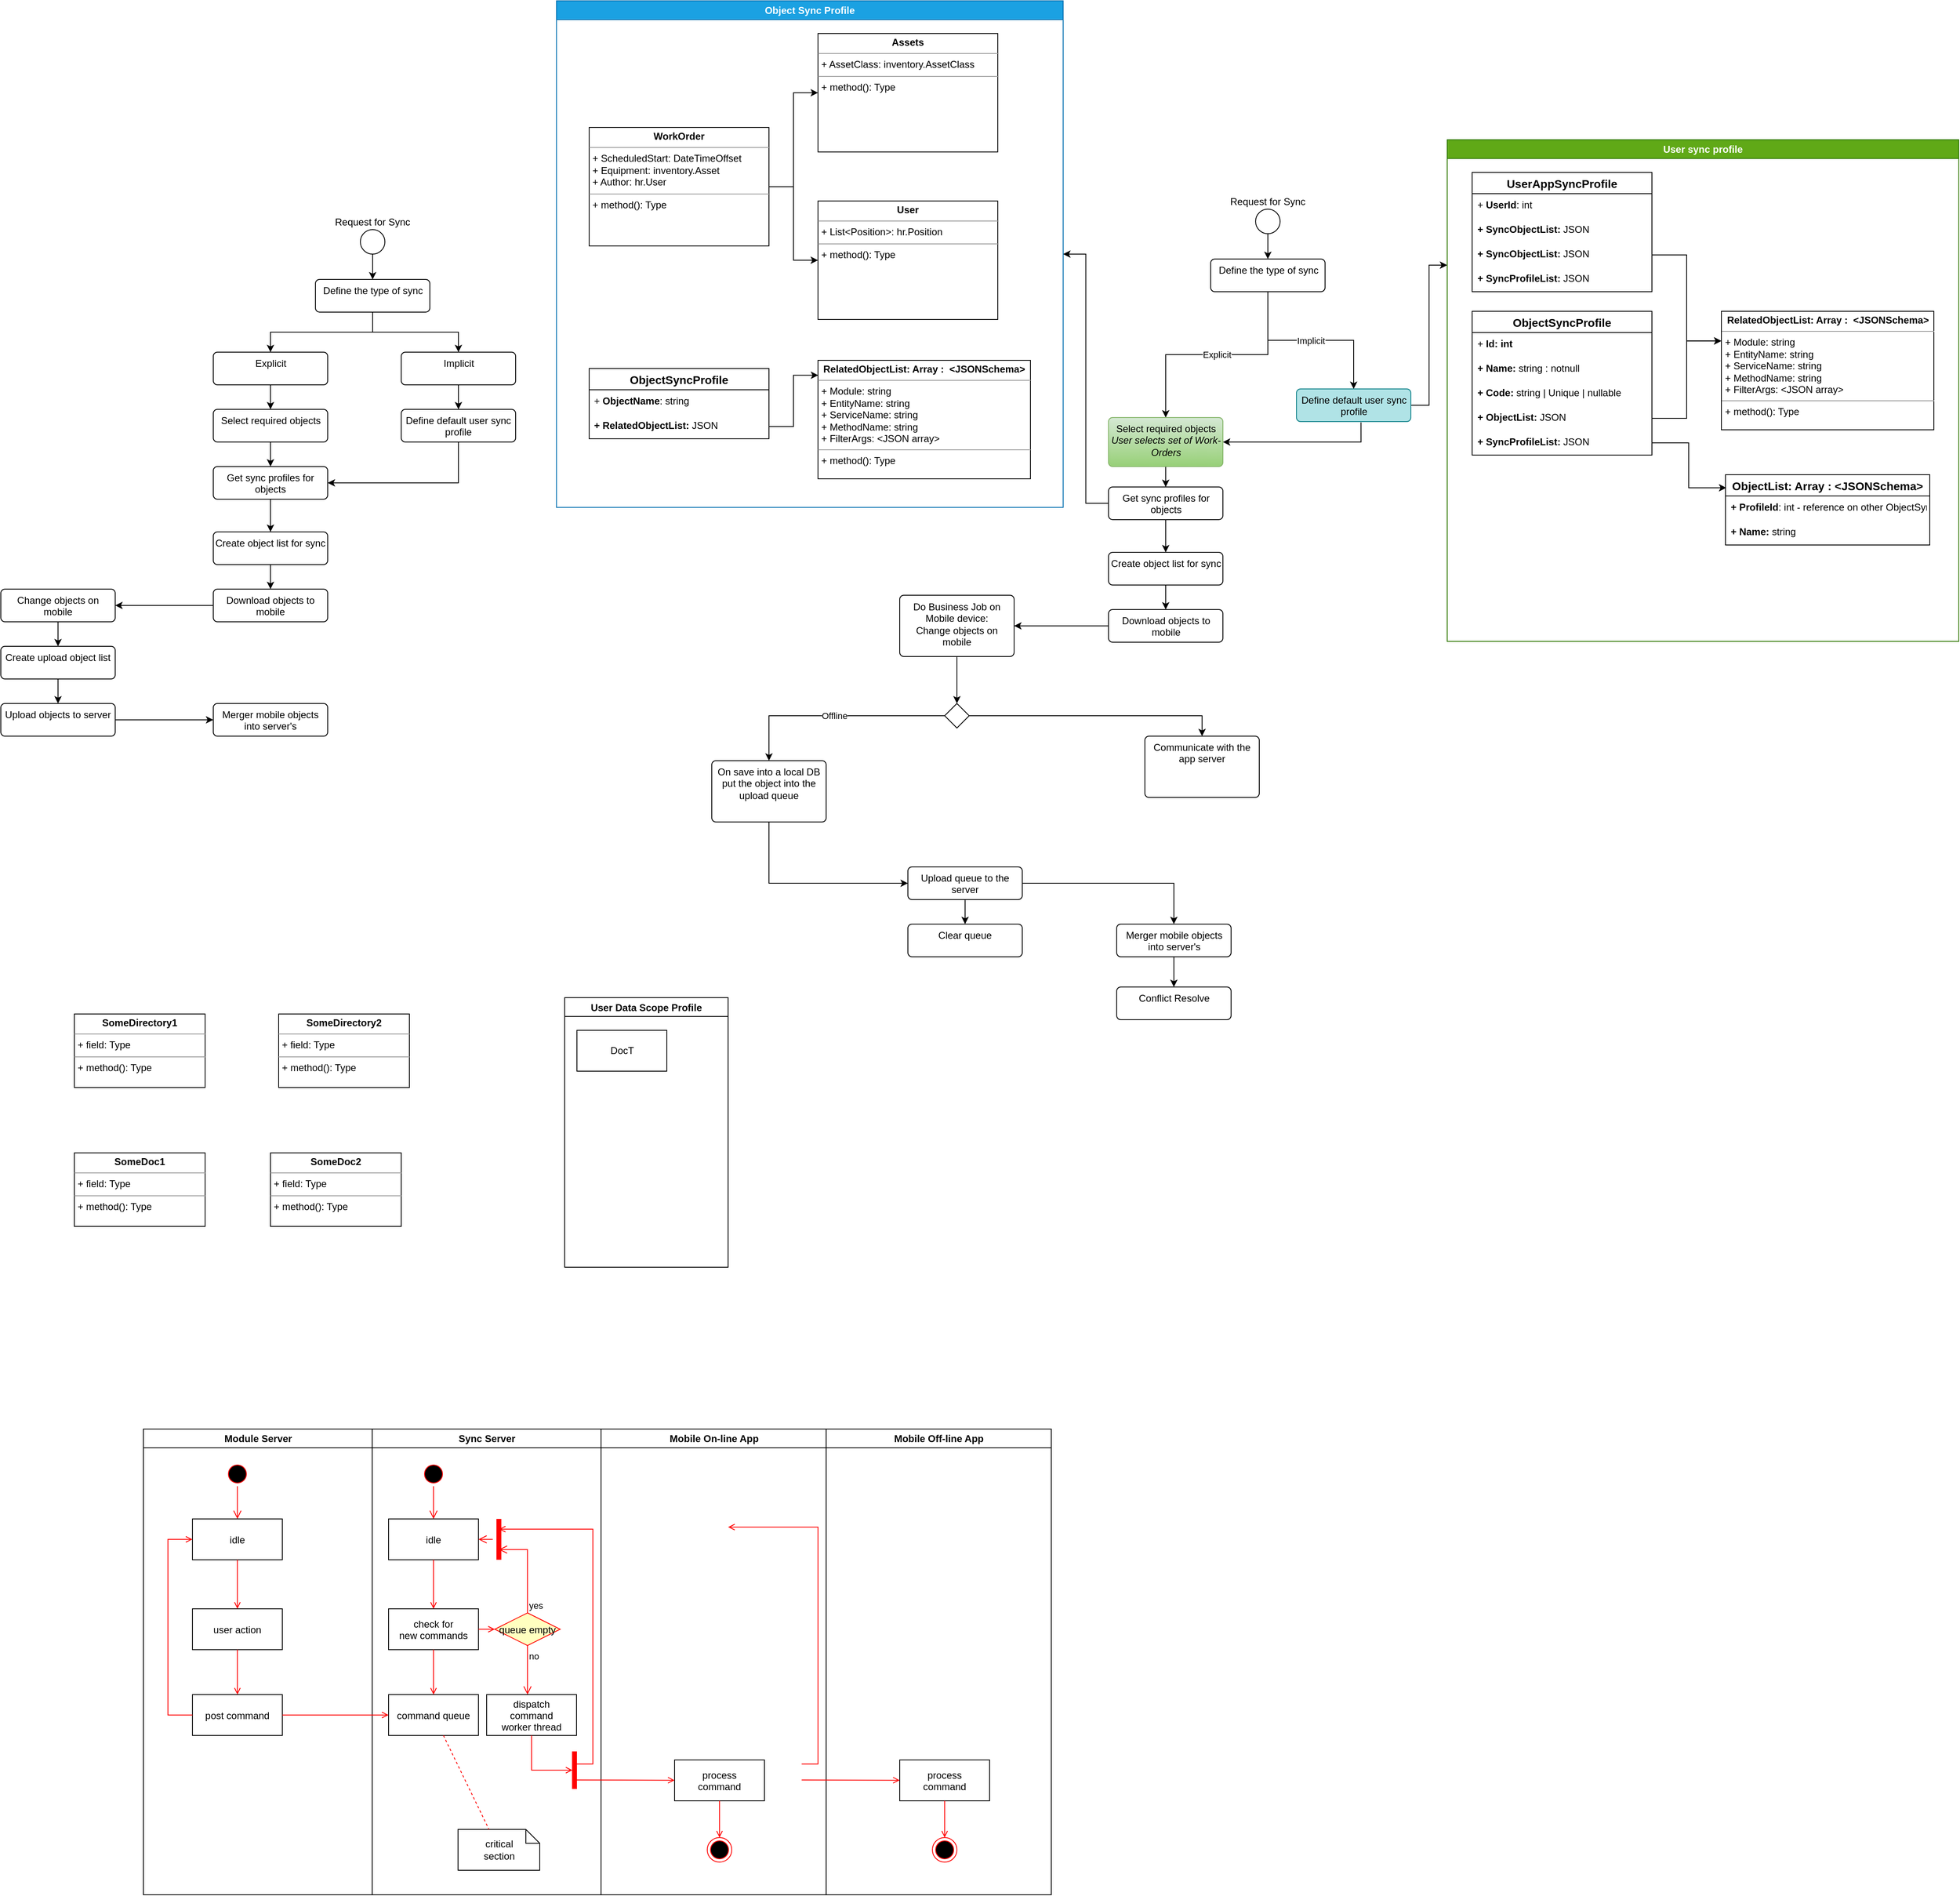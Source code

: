 <mxfile version="20.7.4" type="device" pages="2"><diagram name="Common" id="e7e014a7-5840-1c2e-5031-d8a46d1fe8dd"><mxGraphModel dx="2603" dy="2496" grid="1" gridSize="10" guides="1" tooltips="1" connect="1" arrows="1" fold="1" page="1" pageScale="1" pageWidth="1169" pageHeight="826" background="#ffffff" math="0" shadow="0"><root><mxCell id="0"/><mxCell id="1" parent="0"/><mxCell id="2" value="Module Server" style="swimlane;whiteSpace=wrap" parent="1" vertex="1"><mxGeometry x="164.5" y="128" width="280" height="570" as="geometry"/></mxCell><mxCell id="5" value="" style="ellipse;shape=startState;fillColor=#000000;strokeColor=#ff0000;" parent="2" vertex="1"><mxGeometry x="100" y="40" width="30" height="30" as="geometry"/></mxCell><mxCell id="6" value="" style="edgeStyle=elbowEdgeStyle;elbow=horizontal;verticalAlign=bottom;endArrow=open;endSize=8;strokeColor=#FF0000;endFill=1;rounded=0" parent="2" source="5" target="7" edge="1"><mxGeometry x="100" y="40" as="geometry"><mxPoint x="115" y="110" as="targetPoint"/></mxGeometry></mxCell><mxCell id="7" value="idle" style="" parent="2" vertex="1"><mxGeometry x="60" y="110" width="110" height="50" as="geometry"/></mxCell><mxCell id="8" value="user action" style="" parent="2" vertex="1"><mxGeometry x="60" y="220" width="110" height="50" as="geometry"/></mxCell><mxCell id="9" value="" style="endArrow=open;strokeColor=#FF0000;endFill=1;rounded=0" parent="2" source="7" target="8" edge="1"><mxGeometry relative="1" as="geometry"/></mxCell><mxCell id="10" value="post command" style="" parent="2" vertex="1"><mxGeometry x="60" y="325" width="110" height="50" as="geometry"/></mxCell><mxCell id="11" value="" style="endArrow=open;strokeColor=#FF0000;endFill=1;rounded=0" parent="2" source="8" target="10" edge="1"><mxGeometry relative="1" as="geometry"/></mxCell><mxCell id="12" value="" style="edgeStyle=elbowEdgeStyle;elbow=horizontal;strokeColor=#FF0000;endArrow=open;endFill=1;rounded=0" parent="2" source="10" target="7" edge="1"><mxGeometry width="100" height="100" relative="1" as="geometry"><mxPoint x="160" y="290" as="sourcePoint"/><mxPoint x="260" y="190" as="targetPoint"/><Array as="points"><mxPoint x="30" y="250"/></Array></mxGeometry></mxCell><mxCell id="3" value="Sync Server" style="swimlane;whiteSpace=wrap" parent="1" vertex="1"><mxGeometry x="444.5" y="128" width="280" height="570" as="geometry"/></mxCell><mxCell id="13" value="" style="ellipse;shape=startState;fillColor=#000000;strokeColor=#ff0000;" parent="3" vertex="1"><mxGeometry x="60" y="40" width="30" height="30" as="geometry"/></mxCell><mxCell id="14" value="" style="edgeStyle=elbowEdgeStyle;elbow=horizontal;verticalAlign=bottom;endArrow=open;endSize=8;strokeColor=#FF0000;endFill=1;rounded=0" parent="3" source="13" target="15" edge="1"><mxGeometry x="40" y="20" as="geometry"><mxPoint x="55" y="90" as="targetPoint"/></mxGeometry></mxCell><mxCell id="15" value="idle" style="" parent="3" vertex="1"><mxGeometry x="20" y="110" width="110" height="50" as="geometry"/></mxCell><mxCell id="16" value="check for &#10;new commands" style="" parent="3" vertex="1"><mxGeometry x="20" y="220" width="110" height="50" as="geometry"/></mxCell><mxCell id="17" value="" style="endArrow=open;strokeColor=#FF0000;endFill=1;rounded=0" parent="3" source="15" target="16" edge="1"><mxGeometry relative="1" as="geometry"/></mxCell><mxCell id="18" value="command queue" style="" parent="3" vertex="1"><mxGeometry x="20" y="325" width="110" height="50" as="geometry"/></mxCell><mxCell id="19" value="" style="endArrow=open;strokeColor=#FF0000;endFill=1;rounded=0" parent="3" source="16" target="18" edge="1"><mxGeometry relative="1" as="geometry"/></mxCell><mxCell id="21" value="queue empty" style="rhombus;fillColor=#ffffc0;strokeColor=#ff0000;" parent="3" vertex="1"><mxGeometry x="150" y="225" width="80" height="40" as="geometry"/></mxCell><mxCell id="22" value="yes" style="edgeStyle=elbowEdgeStyle;elbow=horizontal;align=left;verticalAlign=bottom;endArrow=open;endSize=8;strokeColor=#FF0000;exitX=0.5;exitY=0;endFill=1;rounded=0;entryX=0.75;entryY=0.5;entryPerimeter=0" parent="3" source="21" target="25" edge="1"><mxGeometry x="-1" relative="1" as="geometry"><mxPoint x="160" y="150" as="targetPoint"/><Array as="points"><mxPoint x="190" y="180"/></Array></mxGeometry></mxCell><mxCell id="23" value="no" style="edgeStyle=elbowEdgeStyle;elbow=horizontal;align=left;verticalAlign=top;endArrow=open;endSize=8;strokeColor=#FF0000;endFill=1;rounded=0" parent="3" source="21" target="30" edge="1"><mxGeometry x="-1" relative="1" as="geometry"><mxPoint x="190" y="305" as="targetPoint"/></mxGeometry></mxCell><mxCell id="24" value="" style="endArrow=open;strokeColor=#FF0000;endFill=1;rounded=0" parent="3" source="16" target="21" edge="1"><mxGeometry relative="1" as="geometry"/></mxCell><mxCell id="25" value="" style="shape=line;strokeWidth=6;strokeColor=#ff0000;rotation=90" parent="3" vertex="1"><mxGeometry x="130" y="127.5" width="50" height="15" as="geometry"/></mxCell><mxCell id="26" value="" style="edgeStyle=elbowEdgeStyle;elbow=horizontal;verticalAlign=bottom;endArrow=open;endSize=8;strokeColor=#FF0000;endFill=1;rounded=0" parent="3" source="25" target="15" edge="1"><mxGeometry x="130" y="90" as="geometry"><mxPoint x="230" y="140" as="targetPoint"/></mxGeometry></mxCell><mxCell id="30" value="dispatch&#10;command&#10;worker thread" style="" parent="3" vertex="1"><mxGeometry x="140" y="325" width="110" height="50" as="geometry"/></mxCell><mxCell id="31" value="critical&#10;section" style="shape=note;whiteSpace=wrap;size=17" parent="3" vertex="1"><mxGeometry x="105" y="490" width="100" height="50" as="geometry"/></mxCell><mxCell id="32" value="" style="endArrow=none;strokeColor=#FF0000;endFill=0;rounded=0;dashed=1" parent="3" source="18" target="31" edge="1"><mxGeometry relative="1" as="geometry"/></mxCell><mxCell id="34" value="" style="whiteSpace=wrap;strokeColor=#FF0000;fillColor=#FF0000" parent="3" vertex="1"><mxGeometry x="245" y="395" width="5" height="45" as="geometry"/></mxCell><mxCell id="41" value="" style="edgeStyle=elbowEdgeStyle;elbow=horizontal;entryX=0;entryY=0.5;strokeColor=#FF0000;endArrow=open;endFill=1;rounded=0" parent="3" source="30" target="34" edge="1"><mxGeometry width="100" height="100" relative="1" as="geometry"><mxPoint x="60" y="480" as="sourcePoint"/><mxPoint x="160" y="380" as="targetPoint"/><Array as="points"><mxPoint x="195" y="400"/></Array></mxGeometry></mxCell><mxCell id="4" value="Mobile On-line App" style="swimlane;whiteSpace=wrap;startSize=23;" parent="1" vertex="1"><mxGeometry x="724.5" y="128" width="275.5" height="570" as="geometry"/></mxCell><mxCell id="33" value="process&#10;command" style="" parent="4" vertex="1"><mxGeometry x="90" y="405" width="110" height="50" as="geometry"/></mxCell><mxCell id="35" value="" style="edgeStyle=elbowEdgeStyle;elbow=horizontal;strokeColor=#FF0000;endArrow=open;endFill=1;rounded=0;entryX=0.25;entryY=0.5;entryPerimeter=0" parent="4" target="25" edge="1"><mxGeometry width="100" height="100" relative="1" as="geometry"><mxPoint x="-30" y="410" as="sourcePoint"/><mxPoint x="-120" y="120" as="targetPoint"/><Array as="points"><mxPoint x="-10" y="135"/></Array></mxGeometry></mxCell><mxCell id="37" value="" style="edgeStyle=none;strokeColor=#FF0000;endArrow=open;endFill=1;rounded=0" parent="4" target="33" edge="1"><mxGeometry width="100" height="100" relative="1" as="geometry"><mxPoint x="-30" y="429.5" as="sourcePoint"/><mxPoint x="90" y="429.5" as="targetPoint"/></mxGeometry></mxCell><mxCell id="38" value="" style="ellipse;shape=endState;fillColor=#000000;strokeColor=#ff0000" parent="4" vertex="1"><mxGeometry x="130" y="500" width="30" height="30" as="geometry"/></mxCell><mxCell id="39" value="" style="endArrow=open;strokeColor=#FF0000;endFill=1;rounded=0" parent="4" source="33" target="38" edge="1"><mxGeometry relative="1" as="geometry"/></mxCell><mxCell id="20" value="" style="endArrow=open;strokeColor=#FF0000;endFill=1;rounded=0" parent="1" source="10" target="18" edge="1"><mxGeometry relative="1" as="geometry"/></mxCell><mxCell id="OcPNVR5QsY67II1KAnxk-53" value="Mobile Off-line App" style="swimlane;whiteSpace=wrap;startSize=23;" parent="1" vertex="1"><mxGeometry x="1000" y="128" width="275.5" height="570" as="geometry"/></mxCell><mxCell id="OcPNVR5QsY67II1KAnxk-54" value="process&#10;command" style="" parent="OcPNVR5QsY67II1KAnxk-53" vertex="1"><mxGeometry x="90" y="405" width="110" height="50" as="geometry"/></mxCell><mxCell id="OcPNVR5QsY67II1KAnxk-55" value="" style="edgeStyle=elbowEdgeStyle;elbow=horizontal;strokeColor=#FF0000;endArrow=open;endFill=1;rounded=0;entryX=0.25;entryY=0.5;entryPerimeter=0" parent="OcPNVR5QsY67II1KAnxk-53" edge="1"><mxGeometry width="100" height="100" relative="1" as="geometry"><mxPoint x="-30" y="410" as="sourcePoint"/><mxPoint x="-120" y="120" as="targetPoint"/><Array as="points"><mxPoint x="-10" y="135"/></Array></mxGeometry></mxCell><mxCell id="OcPNVR5QsY67II1KAnxk-56" value="" style="edgeStyle=none;strokeColor=#FF0000;endArrow=open;endFill=1;rounded=0" parent="OcPNVR5QsY67II1KAnxk-53" target="OcPNVR5QsY67II1KAnxk-54" edge="1"><mxGeometry width="100" height="100" relative="1" as="geometry"><mxPoint x="-30" y="429.5" as="sourcePoint"/><mxPoint x="90" y="429.5" as="targetPoint"/></mxGeometry></mxCell><mxCell id="OcPNVR5QsY67II1KAnxk-57" value="" style="ellipse;shape=endState;fillColor=#000000;strokeColor=#ff0000" parent="OcPNVR5QsY67II1KAnxk-53" vertex="1"><mxGeometry x="130" y="500" width="30" height="30" as="geometry"/></mxCell><mxCell id="OcPNVR5QsY67II1KAnxk-58" value="" style="endArrow=open;strokeColor=#FF0000;endFill=1;rounded=0" parent="OcPNVR5QsY67II1KAnxk-53" source="OcPNVR5QsY67II1KAnxk-54" target="OcPNVR5QsY67II1KAnxk-57" edge="1"><mxGeometry relative="1" as="geometry"/></mxCell><mxCell id="ZNuJ8HaLEl6DQSjuQc1f-42" value="&lt;p style=&quot;margin:0px;margin-top:4px;text-align:center;&quot;&gt;&lt;b&gt;SomeDirectory1&lt;/b&gt;&lt;/p&gt;&lt;hr size=&quot;1&quot;&gt;&lt;p style=&quot;margin:0px;margin-left:4px;&quot;&gt;+ field: Type&lt;/p&gt;&lt;hr size=&quot;1&quot;&gt;&lt;p style=&quot;margin:0px;margin-left:4px;&quot;&gt;+ method(): Type&lt;/p&gt;" style="verticalAlign=top;align=left;overflow=fill;fontSize=12;fontFamily=Helvetica;html=1;" parent="1" vertex="1"><mxGeometry x="80" y="-380" width="160" height="90" as="geometry"/></mxCell><mxCell id="ZNuJ8HaLEl6DQSjuQc1f-43" value="&lt;p style=&quot;margin:0px;margin-top:4px;text-align:center;&quot;&gt;&lt;b&gt;SomeDirectory2&lt;/b&gt;&lt;/p&gt;&lt;hr size=&quot;1&quot;&gt;&lt;p style=&quot;margin:0px;margin-left:4px;&quot;&gt;+ field: Type&lt;/p&gt;&lt;hr size=&quot;1&quot;&gt;&lt;p style=&quot;margin:0px;margin-left:4px;&quot;&gt;+ method(): Type&lt;/p&gt;" style="verticalAlign=top;align=left;overflow=fill;fontSize=12;fontFamily=Helvetica;html=1;" parent="1" vertex="1"><mxGeometry x="330" y="-380" width="160" height="90" as="geometry"/></mxCell><mxCell id="ZNuJ8HaLEl6DQSjuQc1f-44" value="&lt;p style=&quot;margin:0px;margin-top:4px;text-align:center;&quot;&gt;&lt;b&gt;SomeDoc1&lt;/b&gt;&lt;/p&gt;&lt;hr size=&quot;1&quot;&gt;&lt;p style=&quot;margin:0px;margin-left:4px;&quot;&gt;+ field: Type&lt;/p&gt;&lt;hr size=&quot;1&quot;&gt;&lt;p style=&quot;margin:0px;margin-left:4px;&quot;&gt;+ method(): Type&lt;/p&gt;" style="verticalAlign=top;align=left;overflow=fill;fontSize=12;fontFamily=Helvetica;html=1;" parent="1" vertex="1"><mxGeometry x="80" y="-210" width="160" height="90" as="geometry"/></mxCell><mxCell id="ZNuJ8HaLEl6DQSjuQc1f-45" value="&lt;p style=&quot;margin:0px;margin-top:4px;text-align:center;&quot;&gt;&lt;b&gt;SomeDoc2&lt;/b&gt;&lt;/p&gt;&lt;hr size=&quot;1&quot;&gt;&lt;p style=&quot;margin:0px;margin-left:4px;&quot;&gt;+ field: Type&lt;/p&gt;&lt;hr size=&quot;1&quot;&gt;&lt;p style=&quot;margin:0px;margin-left:4px;&quot;&gt;+ method(): Type&lt;/p&gt;" style="verticalAlign=top;align=left;overflow=fill;fontSize=12;fontFamily=Helvetica;html=1;" parent="1" vertex="1"><mxGeometry x="320" y="-210" width="160" height="90" as="geometry"/></mxCell><mxCell id="ZNuJ8HaLEl6DQSjuQc1f-46" value="User Data Scope Profile" style="swimlane;" parent="1" vertex="1"><mxGeometry x="680" y="-400" width="200" height="330" as="geometry"/></mxCell><mxCell id="ZNuJ8HaLEl6DQSjuQc1f-48" value="DocT" style="html=1;" parent="ZNuJ8HaLEl6DQSjuQc1f-46" vertex="1"><mxGeometry x="15" y="40" width="110" height="50" as="geometry"/></mxCell><mxCell id="ZNuJ8HaLEl6DQSjuQc1f-51" style="edgeStyle=orthogonalEdgeStyle;rounded=0;orthogonalLoop=1;jettySize=auto;html=1;exitX=0.5;exitY=1;exitDx=0;exitDy=0;" parent="1" source="ZNuJ8HaLEl6DQSjuQc1f-49" target="ZNuJ8HaLEl6DQSjuQc1f-50" edge="1"><mxGeometry relative="1" as="geometry"/></mxCell><mxCell id="ZNuJ8HaLEl6DQSjuQc1f-49" value="Request for Sync" style="ellipse;spacingTop=-50;" parent="1" vertex="1"><mxGeometry x="430" y="-1340" width="30" height="30" as="geometry"/></mxCell><mxCell id="ZNuJ8HaLEl6DQSjuQc1f-54" style="edgeStyle=orthogonalEdgeStyle;rounded=0;orthogonalLoop=1;jettySize=auto;html=1;exitX=0.5;exitY=1;exitDx=0;exitDy=0;" parent="1" source="ZNuJ8HaLEl6DQSjuQc1f-50" target="ZNuJ8HaLEl6DQSjuQc1f-53" edge="1"><mxGeometry relative="1" as="geometry"/></mxCell><mxCell id="ZNuJ8HaLEl6DQSjuQc1f-55" style="edgeStyle=orthogonalEdgeStyle;rounded=0;orthogonalLoop=1;jettySize=auto;html=1;exitX=0.5;exitY=1;exitDx=0;exitDy=0;entryX=0.5;entryY=0;entryDx=0;entryDy=0;" parent="1" source="ZNuJ8HaLEl6DQSjuQc1f-50" target="ZNuJ8HaLEl6DQSjuQc1f-52" edge="1"><mxGeometry relative="1" as="geometry"/></mxCell><mxCell id="ZNuJ8HaLEl6DQSjuQc1f-50" value="Define the type of sync" style="html=1;align=center;verticalAlign=top;rounded=1;absoluteArcSize=1;arcSize=10;dashed=0;" parent="1" vertex="1"><mxGeometry x="375" y="-1279" width="140" height="40" as="geometry"/></mxCell><mxCell id="ZNuJ8HaLEl6DQSjuQc1f-59" style="edgeStyle=orthogonalEdgeStyle;rounded=0;orthogonalLoop=1;jettySize=auto;html=1;exitX=0.5;exitY=1;exitDx=0;exitDy=0;entryX=0.5;entryY=0;entryDx=0;entryDy=0;" parent="1" source="ZNuJ8HaLEl6DQSjuQc1f-52" target="ZNuJ8HaLEl6DQSjuQc1f-58" edge="1"><mxGeometry relative="1" as="geometry"/></mxCell><mxCell id="ZNuJ8HaLEl6DQSjuQc1f-52" value="Explicit" style="html=1;align=center;verticalAlign=top;rounded=1;absoluteArcSize=1;arcSize=10;dashed=0;" parent="1" vertex="1"><mxGeometry x="250" y="-1190" width="140" height="40" as="geometry"/></mxCell><mxCell id="ZNuJ8HaLEl6DQSjuQc1f-57" style="edgeStyle=orthogonalEdgeStyle;rounded=0;orthogonalLoop=1;jettySize=auto;html=1;exitX=0.5;exitY=1;exitDx=0;exitDy=0;entryX=0.5;entryY=0;entryDx=0;entryDy=0;" parent="1" source="ZNuJ8HaLEl6DQSjuQc1f-53" target="ZNuJ8HaLEl6DQSjuQc1f-56" edge="1"><mxGeometry relative="1" as="geometry"/></mxCell><mxCell id="ZNuJ8HaLEl6DQSjuQc1f-53" value="Implicit" style="html=1;align=center;verticalAlign=top;rounded=1;absoluteArcSize=1;arcSize=10;dashed=0;" parent="1" vertex="1"><mxGeometry x="480" y="-1190" width="140" height="40" as="geometry"/></mxCell><mxCell id="ZNuJ8HaLEl6DQSjuQc1f-64" style="edgeStyle=orthogonalEdgeStyle;rounded=0;orthogonalLoop=1;jettySize=auto;html=1;exitX=0.5;exitY=1;exitDx=0;exitDy=0;entryX=1;entryY=0.5;entryDx=0;entryDy=0;" parent="1" source="ZNuJ8HaLEl6DQSjuQc1f-56" target="ZNuJ8HaLEl6DQSjuQc1f-60" edge="1"><mxGeometry relative="1" as="geometry"/></mxCell><mxCell id="ZNuJ8HaLEl6DQSjuQc1f-56" value="Define default user sync profile" style="html=1;align=center;verticalAlign=top;rounded=1;absoluteArcSize=1;arcSize=10;dashed=0;whiteSpace=wrap;" parent="1" vertex="1"><mxGeometry x="480" y="-1120" width="140" height="40" as="geometry"/></mxCell><mxCell id="ZNuJ8HaLEl6DQSjuQc1f-62" style="edgeStyle=orthogonalEdgeStyle;rounded=0;orthogonalLoop=1;jettySize=auto;html=1;exitX=0.5;exitY=1;exitDx=0;exitDy=0;entryX=0.5;entryY=0;entryDx=0;entryDy=0;" parent="1" source="ZNuJ8HaLEl6DQSjuQc1f-58" target="ZNuJ8HaLEl6DQSjuQc1f-60" edge="1"><mxGeometry relative="1" as="geometry"/></mxCell><mxCell id="ZNuJ8HaLEl6DQSjuQc1f-58" value="Select required objects" style="html=1;align=center;verticalAlign=top;rounded=1;absoluteArcSize=1;arcSize=10;dashed=0;" parent="1" vertex="1"><mxGeometry x="250" y="-1120" width="140" height="40" as="geometry"/></mxCell><mxCell id="ZNuJ8HaLEl6DQSjuQc1f-63" style="edgeStyle=orthogonalEdgeStyle;rounded=0;orthogonalLoop=1;jettySize=auto;html=1;exitX=0.5;exitY=1;exitDx=0;exitDy=0;entryX=0.5;entryY=0;entryDx=0;entryDy=0;" parent="1" source="ZNuJ8HaLEl6DQSjuQc1f-60" target="ZNuJ8HaLEl6DQSjuQc1f-61" edge="1"><mxGeometry relative="1" as="geometry"/></mxCell><mxCell id="ZNuJ8HaLEl6DQSjuQc1f-60" value="Get sync profiles for objects" style="html=1;align=center;verticalAlign=top;rounded=1;absoluteArcSize=1;arcSize=10;dashed=0;whiteSpace=wrap;" parent="1" vertex="1"><mxGeometry x="250" y="-1050" width="140" height="40" as="geometry"/></mxCell><mxCell id="ZNuJ8HaLEl6DQSjuQc1f-66" style="edgeStyle=orthogonalEdgeStyle;rounded=0;orthogonalLoop=1;jettySize=auto;html=1;exitX=0.5;exitY=1;exitDx=0;exitDy=0;entryX=0.5;entryY=0;entryDx=0;entryDy=0;" parent="1" source="ZNuJ8HaLEl6DQSjuQc1f-61" target="ZNuJ8HaLEl6DQSjuQc1f-65" edge="1"><mxGeometry relative="1" as="geometry"/></mxCell><mxCell id="ZNuJ8HaLEl6DQSjuQc1f-61" value="Create object list for sync" style="html=1;align=center;verticalAlign=top;rounded=1;absoluteArcSize=1;arcSize=10;dashed=0;whiteSpace=wrap;" parent="1" vertex="1"><mxGeometry x="250" y="-970" width="140" height="40" as="geometry"/></mxCell><mxCell id="ZNuJ8HaLEl6DQSjuQc1f-68" style="edgeStyle=orthogonalEdgeStyle;rounded=0;orthogonalLoop=1;jettySize=auto;html=1;exitX=0;exitY=0.5;exitDx=0;exitDy=0;entryX=1;entryY=0.5;entryDx=0;entryDy=0;" parent="1" source="ZNuJ8HaLEl6DQSjuQc1f-65" target="ZNuJ8HaLEl6DQSjuQc1f-67" edge="1"><mxGeometry relative="1" as="geometry"/></mxCell><mxCell id="ZNuJ8HaLEl6DQSjuQc1f-65" value="Download objects to mobile" style="html=1;align=center;verticalAlign=top;rounded=1;absoluteArcSize=1;arcSize=10;dashed=0;whiteSpace=wrap;" parent="1" vertex="1"><mxGeometry x="250" y="-900" width="140" height="40" as="geometry"/></mxCell><mxCell id="ZNuJ8HaLEl6DQSjuQc1f-72" style="edgeStyle=orthogonalEdgeStyle;rounded=0;orthogonalLoop=1;jettySize=auto;html=1;exitX=0.5;exitY=1;exitDx=0;exitDy=0;entryX=0.5;entryY=0;entryDx=0;entryDy=0;" parent="1" source="ZNuJ8HaLEl6DQSjuQc1f-67" target="ZNuJ8HaLEl6DQSjuQc1f-69" edge="1"><mxGeometry relative="1" as="geometry"/></mxCell><mxCell id="ZNuJ8HaLEl6DQSjuQc1f-67" value="Change objects on mobile" style="html=1;align=center;verticalAlign=top;rounded=1;absoluteArcSize=1;arcSize=10;dashed=0;whiteSpace=wrap;" parent="1" vertex="1"><mxGeometry x="-10" y="-900" width="140" height="40" as="geometry"/></mxCell><mxCell id="ZNuJ8HaLEl6DQSjuQc1f-73" style="edgeStyle=orthogonalEdgeStyle;rounded=0;orthogonalLoop=1;jettySize=auto;html=1;exitX=0.5;exitY=1;exitDx=0;exitDy=0;entryX=0.5;entryY=0;entryDx=0;entryDy=0;" parent="1" source="ZNuJ8HaLEl6DQSjuQc1f-69" target="ZNuJ8HaLEl6DQSjuQc1f-70" edge="1"><mxGeometry relative="1" as="geometry"/></mxCell><mxCell id="ZNuJ8HaLEl6DQSjuQc1f-69" value="Create upload object list" style="html=1;align=center;verticalAlign=top;rounded=1;absoluteArcSize=1;arcSize=10;dashed=0;whiteSpace=wrap;" parent="1" vertex="1"><mxGeometry x="-10" y="-830" width="140" height="40" as="geometry"/></mxCell><mxCell id="ZNuJ8HaLEl6DQSjuQc1f-74" style="edgeStyle=orthogonalEdgeStyle;rounded=0;orthogonalLoop=1;jettySize=auto;html=1;exitX=1;exitY=0.5;exitDx=0;exitDy=0;" parent="1" source="ZNuJ8HaLEl6DQSjuQc1f-70" target="ZNuJ8HaLEl6DQSjuQc1f-71" edge="1"><mxGeometry relative="1" as="geometry"/></mxCell><mxCell id="ZNuJ8HaLEl6DQSjuQc1f-70" value="Upload objects to server" style="html=1;align=center;verticalAlign=top;rounded=1;absoluteArcSize=1;arcSize=10;dashed=0;whiteSpace=wrap;" parent="1" vertex="1"><mxGeometry x="-10" y="-760" width="140" height="40" as="geometry"/></mxCell><mxCell id="ZNuJ8HaLEl6DQSjuQc1f-71" value="Merger mobile objects into server's" style="html=1;align=center;verticalAlign=top;rounded=1;absoluteArcSize=1;arcSize=10;dashed=0;whiteSpace=wrap;" parent="1" vertex="1"><mxGeometry x="250" y="-760" width="140" height="40" as="geometry"/></mxCell><mxCell id="rJTe4lVsvQhJX86Q5w7L-41" style="edgeStyle=orthogonalEdgeStyle;rounded=0;orthogonalLoop=1;jettySize=auto;html=1;exitX=0.5;exitY=1;exitDx=0;exitDy=0;" parent="1" source="rJTe4lVsvQhJX86Q5w7L-42" target="rJTe4lVsvQhJX86Q5w7L-45" edge="1"><mxGeometry relative="1" as="geometry"/></mxCell><mxCell id="rJTe4lVsvQhJX86Q5w7L-42" value="Request for Sync" style="ellipse;spacingTop=-50;" parent="1" vertex="1"><mxGeometry x="1525.5" y="-1365" width="30" height="30" as="geometry"/></mxCell><mxCell id="rJTe4lVsvQhJX86Q5w7L-43" value="Implicit" style="edgeStyle=orthogonalEdgeStyle;rounded=0;orthogonalLoop=1;jettySize=auto;html=1;exitX=0.5;exitY=1;exitDx=0;exitDy=0;entryX=0.5;entryY=0;entryDx=0;entryDy=0;" parent="1" source="rJTe4lVsvQhJX86Q5w7L-45" target="rJTe4lVsvQhJX86Q5w7L-51" edge="1"><mxGeometry relative="1" as="geometry"><mxPoint x="1645.5" y="-1215" as="targetPoint"/></mxGeometry></mxCell><mxCell id="rJTe4lVsvQhJX86Q5w7L-44" value="Explicit" style="edgeStyle=orthogonalEdgeStyle;rounded=0;orthogonalLoop=1;jettySize=auto;html=1;exitX=0.5;exitY=1;exitDx=0;exitDy=0;entryX=0.5;entryY=0;entryDx=0;entryDy=0;" parent="1" source="rJTe4lVsvQhJX86Q5w7L-45" target="rJTe4lVsvQhJX86Q5w7L-53" edge="1"><mxGeometry relative="1" as="geometry"><mxPoint x="1415.5" y="-1215" as="targetPoint"/></mxGeometry></mxCell><mxCell id="rJTe4lVsvQhJX86Q5w7L-45" value="Define the type of sync" style="html=1;align=center;verticalAlign=top;rounded=1;absoluteArcSize=1;arcSize=10;dashed=0;" parent="1" vertex="1"><mxGeometry x="1470.5" y="-1304" width="140" height="40" as="geometry"/></mxCell><mxCell id="rJTe4lVsvQhJX86Q5w7L-50" style="edgeStyle=orthogonalEdgeStyle;rounded=0;orthogonalLoop=1;jettySize=auto;html=1;exitX=0.564;exitY=1.025;exitDx=0;exitDy=0;entryX=1;entryY=0.5;entryDx=0;entryDy=0;exitPerimeter=0;" parent="1" source="rJTe4lVsvQhJX86Q5w7L-51" target="rJTe4lVsvQhJX86Q5w7L-53" edge="1"><mxGeometry relative="1" as="geometry"><mxPoint x="1645.5" y="-1055" as="sourcePoint"/></mxGeometry></mxCell><mxCell id="rJTe4lVsvQhJX86Q5w7L-120" style="edgeStyle=orthogonalEdgeStyle;rounded=0;orthogonalLoop=1;jettySize=auto;html=1;exitX=1;exitY=0.5;exitDx=0;exitDy=0;entryX=0;entryY=0.25;entryDx=0;entryDy=0;" parent="1" source="rJTe4lVsvQhJX86Q5w7L-51" target="rJTe4lVsvQhJX86Q5w7L-119" edge="1"><mxGeometry relative="1" as="geometry"/></mxCell><mxCell id="rJTe4lVsvQhJX86Q5w7L-51" value="Define default user sync profile" style="html=1;align=center;verticalAlign=top;rounded=1;absoluteArcSize=1;arcSize=10;dashed=0;whiteSpace=wrap;fillColor=#b0e3e6;strokeColor=#0e8088;" parent="1" vertex="1"><mxGeometry x="1575.5" y="-1145" width="140" height="40" as="geometry"/></mxCell><mxCell id="rJTe4lVsvQhJX86Q5w7L-52" style="edgeStyle=orthogonalEdgeStyle;rounded=0;orthogonalLoop=1;jettySize=auto;html=1;entryX=0.5;entryY=0;entryDx=0;entryDy=0;exitX=0.5;exitY=1;exitDx=0;exitDy=0;" parent="1" source="rJTe4lVsvQhJX86Q5w7L-53" target="rJTe4lVsvQhJX86Q5w7L-55" edge="1"><mxGeometry relative="1" as="geometry"><mxPoint x="1335.5" y="-1065" as="sourcePoint"/></mxGeometry></mxCell><mxCell id="rJTe4lVsvQhJX86Q5w7L-53" value="Select required objects&lt;br&gt;&lt;i&gt;User selects set of Work-Orders&lt;/i&gt;" style="html=1;align=center;verticalAlign=top;rounded=1;absoluteArcSize=1;arcSize=10;dashed=0;whiteSpace=wrap;fillColor=#d5e8d4;strokeColor=#82b366;gradientColor=#97d077;" parent="1" vertex="1"><mxGeometry x="1345.5" y="-1110" width="140" height="60" as="geometry"/></mxCell><mxCell id="rJTe4lVsvQhJX86Q5w7L-54" style="edgeStyle=orthogonalEdgeStyle;rounded=0;orthogonalLoop=1;jettySize=auto;html=1;exitX=0.5;exitY=1;exitDx=0;exitDy=0;entryX=0.5;entryY=0;entryDx=0;entryDy=0;" parent="1" source="rJTe4lVsvQhJX86Q5w7L-55" target="rJTe4lVsvQhJX86Q5w7L-57" edge="1"><mxGeometry relative="1" as="geometry"/></mxCell><mxCell id="rJTe4lVsvQhJX86Q5w7L-55" value="Get sync profiles for objects" style="html=1;align=center;verticalAlign=top;rounded=1;absoluteArcSize=1;arcSize=10;dashed=0;whiteSpace=wrap;" parent="1" vertex="1"><mxGeometry x="1345.5" y="-1025" width="140" height="40" as="geometry"/></mxCell><mxCell id="rJTe4lVsvQhJX86Q5w7L-56" style="edgeStyle=orthogonalEdgeStyle;rounded=0;orthogonalLoop=1;jettySize=auto;html=1;exitX=0.5;exitY=1;exitDx=0;exitDy=0;entryX=0.5;entryY=0;entryDx=0;entryDy=0;" parent="1" source="rJTe4lVsvQhJX86Q5w7L-57" target="rJTe4lVsvQhJX86Q5w7L-59" edge="1"><mxGeometry relative="1" as="geometry"/></mxCell><mxCell id="rJTe4lVsvQhJX86Q5w7L-85" style="edgeStyle=orthogonalEdgeStyle;rounded=0;orthogonalLoop=1;jettySize=auto;html=1;exitX=0;exitY=0.5;exitDx=0;exitDy=0;entryX=1;entryY=0.5;entryDx=0;entryDy=0;" parent="1" source="rJTe4lVsvQhJX86Q5w7L-55" target="rJTe4lVsvQhJX86Q5w7L-84" edge="1"><mxGeometry relative="1" as="geometry"/></mxCell><mxCell id="rJTe4lVsvQhJX86Q5w7L-57" value="Create object list for sync" style="html=1;align=center;verticalAlign=top;rounded=1;absoluteArcSize=1;arcSize=10;dashed=0;whiteSpace=wrap;" parent="1" vertex="1"><mxGeometry x="1345.5" y="-945" width="140" height="40" as="geometry"/></mxCell><mxCell id="rJTe4lVsvQhJX86Q5w7L-58" style="edgeStyle=orthogonalEdgeStyle;rounded=0;orthogonalLoop=1;jettySize=auto;html=1;exitX=0;exitY=0.5;exitDx=0;exitDy=0;entryX=1;entryY=0.5;entryDx=0;entryDy=0;" parent="1" source="rJTe4lVsvQhJX86Q5w7L-59" target="rJTe4lVsvQhJX86Q5w7L-61" edge="1"><mxGeometry relative="1" as="geometry"/></mxCell><mxCell id="rJTe4lVsvQhJX86Q5w7L-59" value="Download objects to mobile" style="html=1;align=center;verticalAlign=top;rounded=1;absoluteArcSize=1;arcSize=10;dashed=0;whiteSpace=wrap;" parent="1" vertex="1"><mxGeometry x="1345.5" y="-875" width="140" height="40" as="geometry"/></mxCell><mxCell id="rJTe4lVsvQhJX86Q5w7L-60" style="edgeStyle=orthogonalEdgeStyle;rounded=0;orthogonalLoop=1;jettySize=auto;html=1;exitX=0.5;exitY=1;exitDx=0;exitDy=0;entryX=0.5;entryY=0;entryDx=0;entryDy=0;" parent="1" source="rJTe4lVsvQhJX86Q5w7L-61" target="rJTe4lVsvQhJX86Q5w7L-88" edge="1"><mxGeometry relative="1" as="geometry"/></mxCell><mxCell id="rJTe4lVsvQhJX86Q5w7L-61" value="Do Business Job on Mobile device:&lt;br&gt;Change objects on mobile" style="html=1;align=center;verticalAlign=top;rounded=1;absoluteArcSize=1;arcSize=10;dashed=0;whiteSpace=wrap;" parent="1" vertex="1"><mxGeometry x="1090" y="-892.5" width="140" height="75" as="geometry"/></mxCell><mxCell id="rJTe4lVsvQhJX86Q5w7L-62" style="edgeStyle=orthogonalEdgeStyle;rounded=0;orthogonalLoop=1;jettySize=auto;html=1;exitX=0.5;exitY=1;exitDx=0;exitDy=0;entryX=0.5;entryY=0;entryDx=0;entryDy=0;" parent="1" source="rJTe4lVsvQhJX86Q5w7L-63" target="rJTe4lVsvQhJX86Q5w7L-65" edge="1"><mxGeometry relative="1" as="geometry"/></mxCell><mxCell id="rJTe4lVsvQhJX86Q5w7L-63" value="Upload queue to the server" style="html=1;align=center;verticalAlign=top;rounded=1;absoluteArcSize=1;arcSize=10;dashed=0;whiteSpace=wrap;" parent="1" vertex="1"><mxGeometry x="1100" y="-560" width="140" height="40" as="geometry"/></mxCell><mxCell id="rJTe4lVsvQhJX86Q5w7L-64" style="edgeStyle=orthogonalEdgeStyle;rounded=0;orthogonalLoop=1;jettySize=auto;html=1;exitX=1;exitY=0.5;exitDx=0;exitDy=0;" parent="1" source="rJTe4lVsvQhJX86Q5w7L-63" target="rJTe4lVsvQhJX86Q5w7L-66" edge="1"><mxGeometry relative="1" as="geometry"/></mxCell><mxCell id="rJTe4lVsvQhJX86Q5w7L-65" value="Clear queue" style="html=1;align=center;verticalAlign=top;rounded=1;absoluteArcSize=1;arcSize=10;dashed=0;whiteSpace=wrap;" parent="1" vertex="1"><mxGeometry x="1100" y="-490" width="140" height="40" as="geometry"/></mxCell><mxCell id="rJTe4lVsvQhJX86Q5w7L-124" style="edgeStyle=orthogonalEdgeStyle;rounded=0;orthogonalLoop=1;jettySize=auto;html=1;exitX=0.5;exitY=1;exitDx=0;exitDy=0;entryX=0.5;entryY=0;entryDx=0;entryDy=0;" parent="1" source="rJTe4lVsvQhJX86Q5w7L-66" target="rJTe4lVsvQhJX86Q5w7L-123" edge="1"><mxGeometry relative="1" as="geometry"/></mxCell><mxCell id="rJTe4lVsvQhJX86Q5w7L-66" value="Merger mobile objects into server's" style="html=1;align=center;verticalAlign=top;rounded=1;absoluteArcSize=1;arcSize=10;dashed=0;whiteSpace=wrap;" parent="1" vertex="1"><mxGeometry x="1355.5" y="-490" width="140" height="40" as="geometry"/></mxCell><mxCell id="rJTe4lVsvQhJX86Q5w7L-84" value="Object Sync Profile" style="swimlane;whiteSpace=wrap;html=1;fillColor=#1ba1e2;strokeColor=#006EAF;fontColor=#ffffff;" parent="1" vertex="1"><mxGeometry x="670" y="-1620" width="620" height="620" as="geometry"><mxRectangle x="670" y="-1620" width="140" height="30" as="alternateBounds"/></mxGeometry></mxCell><mxCell id="rJTe4lVsvQhJX86Q5w7L-69" value="&lt;p style=&quot;margin:0px;margin-top:4px;text-align:center;&quot;&gt;&lt;b&gt;Assets&lt;/b&gt;&lt;/p&gt;&lt;hr size=&quot;1&quot;&gt;&lt;p style=&quot;margin:0px;margin-left:4px;&quot;&gt;+ AssetClass: inventory.AssetClass&lt;br&gt;&lt;/p&gt;&lt;hr size=&quot;1&quot;&gt;&lt;p style=&quot;margin:0px;margin-left:4px;&quot;&gt;+ method(): Type&lt;/p&gt;" style="verticalAlign=top;align=left;overflow=fill;fontSize=12;fontFamily=Helvetica;html=1;" parent="rJTe4lVsvQhJX86Q5w7L-84" vertex="1"><mxGeometry x="320" y="40" width="220" height="145" as="geometry"/></mxCell><mxCell id="rJTe4lVsvQhJX86Q5w7L-71" value="&lt;p style=&quot;margin:0px;margin-top:4px;text-align:center;&quot;&gt;&lt;b&gt;User&lt;/b&gt;&lt;/p&gt;&lt;hr size=&quot;1&quot;&gt;&lt;p style=&quot;margin:0px;margin-left:4px;&quot;&gt;+ List&amp;lt;Position&amp;gt;: hr.Position&lt;br&gt;&lt;/p&gt;&lt;hr size=&quot;1&quot;&gt;&lt;p style=&quot;margin:0px;margin-left:4px;&quot;&gt;+ method(): Type&lt;/p&gt;" style="verticalAlign=top;align=left;overflow=fill;fontSize=12;fontFamily=Helvetica;html=1;" parent="rJTe4lVsvQhJX86Q5w7L-84" vertex="1"><mxGeometry x="320" y="245" width="220" height="145" as="geometry"/></mxCell><mxCell id="rJTe4lVsvQhJX86Q5w7L-68" value="&lt;p style=&quot;margin:0px;margin-top:4px;text-align:center;&quot;&gt;&lt;b&gt;WorkOrder&lt;/b&gt;&lt;/p&gt;&lt;hr size=&quot;1&quot;&gt;&lt;p style=&quot;margin:0px;margin-left:4px;&quot;&gt;+ ScheduledStart: DateTimeOffset&lt;/p&gt;&lt;p style=&quot;margin:0px;margin-left:4px;&quot;&gt;+ Equipment: inventory.Asset&lt;/p&gt;&lt;p style=&quot;margin:0px;margin-left:4px;&quot;&gt;+ Author: hr.User&lt;/p&gt;&lt;hr size=&quot;1&quot;&gt;&lt;p style=&quot;margin:0px;margin-left:4px;&quot;&gt;+ method(): Type&lt;/p&gt;" style="verticalAlign=top;align=left;overflow=fill;fontSize=12;fontFamily=Helvetica;html=1;" parent="rJTe4lVsvQhJX86Q5w7L-84" vertex="1"><mxGeometry x="40" y="155" width="220" height="145" as="geometry"/></mxCell><mxCell id="rJTe4lVsvQhJX86Q5w7L-70" style="edgeStyle=orthogonalEdgeStyle;rounded=0;orthogonalLoop=1;jettySize=auto;html=1;exitX=1;exitY=0.5;exitDx=0;exitDy=0;" parent="rJTe4lVsvQhJX86Q5w7L-84" source="rJTe4lVsvQhJX86Q5w7L-68" target="rJTe4lVsvQhJX86Q5w7L-69" edge="1"><mxGeometry relative="1" as="geometry"/></mxCell><mxCell id="rJTe4lVsvQhJX86Q5w7L-72" style="edgeStyle=orthogonalEdgeStyle;rounded=0;orthogonalLoop=1;jettySize=auto;html=1;exitX=1;exitY=0.5;exitDx=0;exitDy=0;entryX=0;entryY=0.5;entryDx=0;entryDy=0;" parent="rJTe4lVsvQhJX86Q5w7L-84" source="rJTe4lVsvQhJX86Q5w7L-68" target="rJTe4lVsvQhJX86Q5w7L-71" edge="1"><mxGeometry relative="1" as="geometry"/></mxCell><mxCell id="rJTe4lVsvQhJX86Q5w7L-77" value="ObjectSyncProfile" style="swimlane;fontStyle=1;childLayout=stackLayout;horizontal=1;startSize=26;horizontalStack=0;resizeParent=1;resizeParentMax=0;resizeLast=0;collapsible=1;marginBottom=0;align=center;fontSize=14;" parent="rJTe4lVsvQhJX86Q5w7L-84" vertex="1"><mxGeometry x="40" y="450" width="220" height="86" as="geometry"/></mxCell><mxCell id="rJTe4lVsvQhJX86Q5w7L-78" value="+ &lt;b&gt;ObjectName&lt;/b&gt;: string" style="text;strokeColor=none;fillColor=none;spacingLeft=4;spacingRight=4;overflow=hidden;rotatable=0;points=[[0,0.5],[1,0.5]];portConstraint=eastwest;fontSize=12;fontStyle=0;html=1;" parent="rJTe4lVsvQhJX86Q5w7L-77" vertex="1"><mxGeometry y="26" width="220" height="30" as="geometry"/></mxCell><mxCell id="rJTe4lVsvQhJX86Q5w7L-79" value="+ RelatedObjectList: &lt;span style=&quot;font-weight: normal;&quot;&gt;JSON&lt;/span&gt;" style="text;strokeColor=none;fillColor=none;spacingLeft=4;spacingRight=4;overflow=hidden;rotatable=0;points=[[0,0.5],[1,0.5]];portConstraint=eastwest;fontSize=12;fontStyle=1;html=1;" parent="rJTe4lVsvQhJX86Q5w7L-77" vertex="1"><mxGeometry y="56" width="220" height="30" as="geometry"/></mxCell><mxCell id="rJTe4lVsvQhJX86Q5w7L-74" value="&lt;p style=&quot;margin:0px;margin-top:4px;text-align:center;&quot;&gt;&lt;b&gt;RelatedObjectList: Array :&amp;nbsp; &amp;lt;JSONSchema&amp;gt;&lt;/b&gt;&lt;/p&gt;&lt;hr size=&quot;1&quot;&gt;&lt;p style=&quot;margin:0px;margin-left:4px;&quot;&gt;+ Module: string&lt;br&gt;&lt;/p&gt;&lt;p style=&quot;margin:0px;margin-left:4px;&quot;&gt;+ EntityName: string&lt;/p&gt;&lt;p style=&quot;margin:0px;margin-left:4px;&quot;&gt;+ ServiceName: string&lt;/p&gt;&lt;p style=&quot;margin:0px;margin-left:4px;&quot;&gt;+ MethodName: string&lt;/p&gt;&lt;p style=&quot;margin:0px;margin-left:4px;&quot;&gt;+ FilterArgs: &amp;lt;JSON array&amp;gt;&lt;/p&gt;&lt;hr size=&quot;1&quot;&gt;&lt;p style=&quot;margin:0px;margin-left:4px;&quot;&gt;+ method(): Type&lt;/p&gt;" style="verticalAlign=top;align=left;overflow=fill;fontSize=12;fontFamily=Helvetica;html=1;" parent="rJTe4lVsvQhJX86Q5w7L-84" vertex="1"><mxGeometry x="320" y="440" width="260" height="145" as="geometry"/></mxCell><mxCell id="rJTe4lVsvQhJX86Q5w7L-82" style="edgeStyle=orthogonalEdgeStyle;rounded=0;orthogonalLoop=1;jettySize=auto;html=1;exitX=1;exitY=0.5;exitDx=0;exitDy=0;entryX=0.001;entryY=0.126;entryDx=0;entryDy=0;entryPerimeter=0;" parent="rJTe4lVsvQhJX86Q5w7L-84" source="rJTe4lVsvQhJX86Q5w7L-79" target="rJTe4lVsvQhJX86Q5w7L-74" edge="1"><mxGeometry relative="1" as="geometry"/></mxCell><mxCell id="rJTe4lVsvQhJX86Q5w7L-87" style="edgeStyle=orthogonalEdgeStyle;rounded=0;orthogonalLoop=1;jettySize=auto;html=1;exitX=0.5;exitY=1;exitDx=0;exitDy=0;entryX=0;entryY=0.5;entryDx=0;entryDy=0;" parent="1" source="rJTe4lVsvQhJX86Q5w7L-86" target="rJTe4lVsvQhJX86Q5w7L-63" edge="1"><mxGeometry relative="1" as="geometry"/></mxCell><mxCell id="rJTe4lVsvQhJX86Q5w7L-86" value="On save into a local DB put the object into the upload queue" style="html=1;align=center;verticalAlign=top;rounded=1;absoluteArcSize=1;arcSize=10;dashed=0;whiteSpace=wrap;" parent="1" vertex="1"><mxGeometry x="860" y="-690" width="140" height="75" as="geometry"/></mxCell><mxCell id="rJTe4lVsvQhJX86Q5w7L-89" value="Offline" style="edgeStyle=orthogonalEdgeStyle;rounded=0;orthogonalLoop=1;jettySize=auto;html=1;exitX=0;exitY=0.5;exitDx=0;exitDy=0;entryX=0.5;entryY=0;entryDx=0;entryDy=0;" parent="1" source="rJTe4lVsvQhJX86Q5w7L-88" target="rJTe4lVsvQhJX86Q5w7L-86" edge="1"><mxGeometry relative="1" as="geometry"/></mxCell><mxCell id="rJTe4lVsvQhJX86Q5w7L-91" style="edgeStyle=orthogonalEdgeStyle;rounded=0;orthogonalLoop=1;jettySize=auto;html=1;exitX=1;exitY=0.5;exitDx=0;exitDy=0;" parent="1" source="rJTe4lVsvQhJX86Q5w7L-88" target="rJTe4lVsvQhJX86Q5w7L-90" edge="1"><mxGeometry relative="1" as="geometry"/></mxCell><mxCell id="rJTe4lVsvQhJX86Q5w7L-88" value="" style="rhombus;html=1;" parent="1" vertex="1"><mxGeometry x="1145" y="-760" width="30" height="30" as="geometry"/></mxCell><mxCell id="rJTe4lVsvQhJX86Q5w7L-90" value="Communicate with the app server" style="html=1;align=center;verticalAlign=top;rounded=1;absoluteArcSize=1;arcSize=10;dashed=0;whiteSpace=wrap;" parent="1" vertex="1"><mxGeometry x="1390" y="-720" width="140" height="75" as="geometry"/></mxCell><mxCell id="rJTe4lVsvQhJX86Q5w7L-119" value="User sync profile" style="swimlane;whiteSpace=wrap;html=1;fillColor=#60a917;fontColor=#ffffff;strokeColor=#2D7600;" parent="1" vertex="1"><mxGeometry x="1760" y="-1450" width="626" height="614" as="geometry"/></mxCell><mxCell id="rJTe4lVsvQhJX86Q5w7L-121" value="&lt;p style=&quot;margin:0px;margin-top:4px;text-align:center;&quot;&gt;&lt;b&gt;RelatedObjectList: Array :&amp;nbsp; &amp;lt;JSONSchema&amp;gt;&lt;/b&gt;&lt;/p&gt;&lt;hr size=&quot;1&quot;&gt;&lt;p style=&quot;margin:0px;margin-left:4px;&quot;&gt;+ Module: string&lt;br&gt;&lt;/p&gt;&lt;p style=&quot;margin:0px;margin-left:4px;&quot;&gt;+ EntityName: string&lt;/p&gt;&lt;p style=&quot;margin:0px;margin-left:4px;&quot;&gt;+ ServiceName: string&lt;/p&gt;&lt;p style=&quot;margin:0px;margin-left:4px;&quot;&gt;+ MethodName: string&lt;/p&gt;&lt;p style=&quot;margin:0px;margin-left:4px;&quot;&gt;+ FilterArgs: &amp;lt;JSON array&amp;gt;&lt;/p&gt;&lt;hr size=&quot;1&quot;&gt;&lt;p style=&quot;margin:0px;margin-left:4px;&quot;&gt;+ method(): Type&lt;/p&gt;" style="verticalAlign=top;align=left;overflow=fill;fontSize=12;fontFamily=Helvetica;html=1;" parent="rJTe4lVsvQhJX86Q5w7L-119" vertex="1"><mxGeometry x="335.5" y="210" width="260" height="145" as="geometry"/></mxCell><mxCell id="rJTe4lVsvQhJX86Q5w7L-97" value="ObjectSyncProfile" style="swimlane;fontStyle=1;childLayout=stackLayout;horizontal=1;startSize=26;horizontalStack=0;resizeParent=1;resizeParentMax=0;resizeLast=0;collapsible=1;marginBottom=0;align=center;fontSize=14;" parent="rJTe4lVsvQhJX86Q5w7L-119" vertex="1"><mxGeometry x="30.5" y="210" width="220" height="176" as="geometry"/></mxCell><mxCell id="rJTe4lVsvQhJX86Q5w7L-98" value="+ &lt;b&gt;Id: int&lt;/b&gt;" style="text;strokeColor=none;fillColor=none;spacingLeft=4;spacingRight=4;overflow=hidden;rotatable=0;points=[[0,0.5],[1,0.5]];portConstraint=eastwest;fontSize=12;fontStyle=0;html=1;" parent="rJTe4lVsvQhJX86Q5w7L-97" vertex="1"><mxGeometry y="26" width="220" height="30" as="geometry"/></mxCell><mxCell id="rJTe4lVsvQhJX86Q5w7L-99" value="+ Name: &lt;span style=&quot;font-weight: normal;&quot;&gt;string : notnull&lt;/span&gt;" style="text;strokeColor=none;fillColor=none;spacingLeft=4;spacingRight=4;overflow=hidden;rotatable=0;points=[[0,0.5],[1,0.5]];portConstraint=eastwest;fontSize=12;fontStyle=1;html=1;" parent="rJTe4lVsvQhJX86Q5w7L-97" vertex="1"><mxGeometry y="56" width="220" height="30" as="geometry"/></mxCell><mxCell id="rJTe4lVsvQhJX86Q5w7L-100" value="+ Code: &lt;span style=&quot;font-weight: normal;&quot;&gt;string | Unique | nullable&lt;/span&gt;" style="text;strokeColor=none;fillColor=none;spacingLeft=4;spacingRight=4;overflow=hidden;rotatable=0;points=[[0,0.5],[1,0.5]];portConstraint=eastwest;fontSize=12;fontStyle=1;html=1;" parent="rJTe4lVsvQhJX86Q5w7L-97" vertex="1"><mxGeometry y="86" width="220" height="30" as="geometry"/></mxCell><mxCell id="rJTe4lVsvQhJX86Q5w7L-101" value="+ ObjectList: &lt;span style=&quot;font-weight: normal;&quot;&gt;JSON&lt;/span&gt;" style="text;strokeColor=none;fillColor=none;spacingLeft=4;spacingRight=4;overflow=hidden;rotatable=0;points=[[0,0.5],[1,0.5]];portConstraint=eastwest;fontSize=12;fontStyle=1;html=1;" parent="rJTe4lVsvQhJX86Q5w7L-97" vertex="1"><mxGeometry y="116" width="220" height="30" as="geometry"/></mxCell><mxCell id="rJTe4lVsvQhJX86Q5w7L-102" value="+ SyncProfileList: &lt;span style=&quot;font-weight: normal;&quot;&gt;JSON&lt;/span&gt;" style="text;strokeColor=none;fillColor=none;spacingLeft=4;spacingRight=4;overflow=hidden;rotatable=0;points=[[0,0.5],[1,0.5]];portConstraint=eastwest;fontSize=12;fontStyle=1;html=1;" parent="rJTe4lVsvQhJX86Q5w7L-97" vertex="1"><mxGeometry y="146" width="220" height="30" as="geometry"/></mxCell><mxCell id="rJTe4lVsvQhJX86Q5w7L-115" style="edgeStyle=orthogonalEdgeStyle;rounded=0;orthogonalLoop=1;jettySize=auto;html=1;exitX=1;exitY=0.5;exitDx=0;exitDy=0;entryX=0;entryY=0.25;entryDx=0;entryDy=0;" parent="rJTe4lVsvQhJX86Q5w7L-119" source="rJTe4lVsvQhJX86Q5w7L-101" target="rJTe4lVsvQhJX86Q5w7L-121" edge="1"><mxGeometry relative="1" as="geometry"><mxPoint x="339" y="30.952" as="targetPoint"/></mxGeometry></mxCell><mxCell id="rJTe4lVsvQhJX86Q5w7L-109" value="ObjectList: Array : &lt;JSONSchema&gt;" style="swimlane;fontStyle=1;childLayout=stackLayout;horizontal=1;startSize=26;horizontalStack=0;resizeParent=1;resizeParentMax=0;resizeLast=0;collapsible=1;marginBottom=0;align=center;fontSize=14;" parent="rJTe4lVsvQhJX86Q5w7L-119" vertex="1"><mxGeometry x="340.5" y="410" width="250" height="86" as="geometry"/></mxCell><mxCell id="rJTe4lVsvQhJX86Q5w7L-110" value="&lt;b&gt;+ ProfileId&lt;/b&gt;: int - reference on other ObjectSyncProfile" style="text;strokeColor=none;fillColor=none;spacingLeft=4;spacingRight=4;overflow=hidden;rotatable=0;points=[[0,0.5],[1,0.5]];portConstraint=eastwest;fontSize=12;fontStyle=0;html=1;" parent="rJTe4lVsvQhJX86Q5w7L-109" vertex="1"><mxGeometry y="26" width="250" height="30" as="geometry"/></mxCell><mxCell id="rJTe4lVsvQhJX86Q5w7L-111" value="+ Name: &lt;span style=&quot;font-weight: normal;&quot;&gt;string&lt;/span&gt;" style="text;strokeColor=none;fillColor=none;spacingLeft=4;spacingRight=4;overflow=hidden;rotatable=0;points=[[0,0.5],[1,0.5]];portConstraint=eastwest;fontSize=12;fontStyle=1;html=1;" parent="rJTe4lVsvQhJX86Q5w7L-109" vertex="1"><mxGeometry y="56" width="250" height="30" as="geometry"/></mxCell><mxCell id="rJTe4lVsvQhJX86Q5w7L-116" style="edgeStyle=orthogonalEdgeStyle;rounded=0;orthogonalLoop=1;jettySize=auto;html=1;exitX=1;exitY=0.5;exitDx=0;exitDy=0;entryX=0.004;entryY=0.186;entryDx=0;entryDy=0;entryPerimeter=0;" parent="rJTe4lVsvQhJX86Q5w7L-119" source="rJTe4lVsvQhJX86Q5w7L-102" target="rJTe4lVsvQhJX86Q5w7L-109" edge="1"><mxGeometry relative="1" as="geometry"><mxPoint x="290" y="230" as="targetPoint"/></mxGeometry></mxCell><mxCell id="rJTe4lVsvQhJX86Q5w7L-93" value="UserAppSyncProfile" style="swimlane;fontStyle=1;childLayout=stackLayout;horizontal=1;startSize=26;horizontalStack=0;resizeParent=1;resizeParentMax=0;resizeLast=0;collapsible=1;marginBottom=0;align=center;fontSize=14;" parent="rJTe4lVsvQhJX86Q5w7L-119" vertex="1"><mxGeometry x="30.5" y="40" width="220" height="146" as="geometry"/></mxCell><mxCell id="rJTe4lVsvQhJX86Q5w7L-94" value="+ &lt;b&gt;UserId&lt;/b&gt;: int" style="text;strokeColor=none;fillColor=none;spacingLeft=4;spacingRight=4;overflow=hidden;rotatable=0;points=[[0,0.5],[1,0.5]];portConstraint=eastwest;fontSize=12;fontStyle=0;html=1;" parent="rJTe4lVsvQhJX86Q5w7L-93" vertex="1"><mxGeometry y="26" width="220" height="30" as="geometry"/></mxCell><mxCell id="rJTe4lVsvQhJX86Q5w7L-95" value="+ SyncObjectList: &lt;span style=&quot;font-weight: normal;&quot;&gt;JSON&lt;/span&gt;" style="text;strokeColor=none;fillColor=none;spacingLeft=4;spacingRight=4;overflow=hidden;rotatable=0;points=[[0,0.5],[1,0.5]];portConstraint=eastwest;fontSize=12;fontStyle=1;html=1;" parent="rJTe4lVsvQhJX86Q5w7L-93" vertex="1"><mxGeometry y="56" width="220" height="30" as="geometry"/></mxCell><mxCell id="rJTe4lVsvQhJX86Q5w7L-96" value="+ SyncObjectList: &lt;span style=&quot;font-weight: normal;&quot;&gt;JSON&lt;/span&gt;" style="text;strokeColor=none;fillColor=none;spacingLeft=4;spacingRight=4;overflow=hidden;rotatable=0;points=[[0,0.5],[1,0.5]];portConstraint=eastwest;fontSize=12;fontStyle=1;html=1;" parent="rJTe4lVsvQhJX86Q5w7L-93" vertex="1"><mxGeometry y="86" width="220" height="30" as="geometry"/></mxCell><mxCell id="rJTe4lVsvQhJX86Q5w7L-117" value="+ SyncProfileList: &lt;span style=&quot;font-weight: normal;&quot;&gt;JSON&lt;/span&gt;" style="text;strokeColor=none;fillColor=none;spacingLeft=4;spacingRight=4;overflow=hidden;rotatable=0;points=[[0,0.5],[1,0.5]];portConstraint=eastwest;fontSize=12;fontStyle=1;html=1;" parent="rJTe4lVsvQhJX86Q5w7L-93" vertex="1"><mxGeometry y="116" width="220" height="30" as="geometry"/></mxCell><mxCell id="rJTe4lVsvQhJX86Q5w7L-122" style="edgeStyle=orthogonalEdgeStyle;rounded=0;orthogonalLoop=1;jettySize=auto;html=1;exitX=1;exitY=0.5;exitDx=0;exitDy=0;entryX=0;entryY=0.25;entryDx=0;entryDy=0;" parent="rJTe4lVsvQhJX86Q5w7L-119" source="rJTe4lVsvQhJX86Q5w7L-96" target="rJTe4lVsvQhJX86Q5w7L-121" edge="1"><mxGeometry relative="1" as="geometry"/></mxCell><mxCell id="rJTe4lVsvQhJX86Q5w7L-123" value="Conflict Resolve" style="html=1;align=center;verticalAlign=top;rounded=1;absoluteArcSize=1;arcSize=10;dashed=0;whiteSpace=wrap;" parent="1" vertex="1"><mxGeometry x="1355.5" y="-413" width="140" height="40" as="geometry"/></mxCell></root></mxGraphModel></diagram><diagram id="txmxdU17EbNi88gTtfS3" name="Page-2"><mxGraphModel dx="1418" dy="828" grid="1" gridSize="10" guides="1" tooltips="1" connect="1" arrows="1" fold="1" page="1" pageScale="1" pageWidth="850" pageHeight="1100" math="0" shadow="0"><root><mxCell id="0"/><mxCell id="1" parent="0"/></root></mxGraphModel></diagram></mxfile>